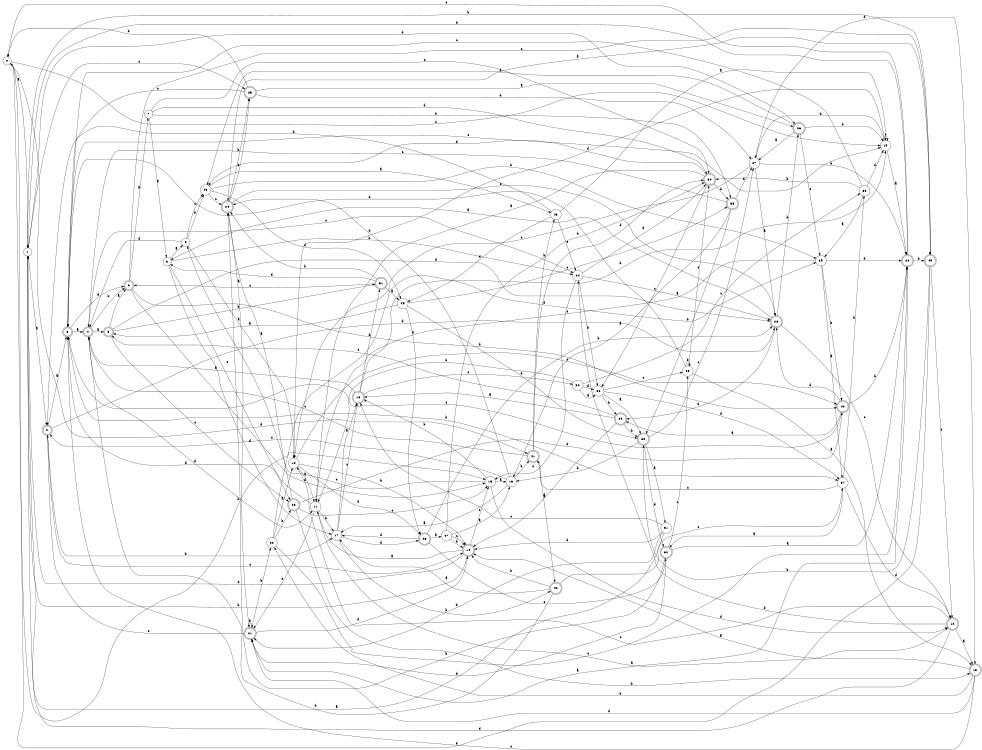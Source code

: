 digraph n42_8 {
__start0 [label="" shape="none"];

rankdir=LR;
size="8,5";

s0 [style="filled", color="black", fillcolor="white" shape="circle", label="0"];
s1 [style="filled", color="black", fillcolor="white" shape="circle", label="1"];
s2 [style="rounded,filled", color="black", fillcolor="white" shape="doublecircle", label="2"];
s3 [style="rounded,filled", color="black", fillcolor="white" shape="doublecircle", label="3"];
s4 [style="rounded,filled", color="black", fillcolor="white" shape="doublecircle", label="4"];
s5 [style="rounded,filled", color="black", fillcolor="white" shape="doublecircle", label="5"];
s6 [style="rounded,filled", color="black", fillcolor="white" shape="doublecircle", label="6"];
s7 [style="filled", color="black", fillcolor="white" shape="circle", label="7"];
s8 [style="filled", color="black", fillcolor="white" shape="circle", label="8"];
s9 [style="filled", color="black", fillcolor="white" shape="circle", label="9"];
s10 [style="filled", color="black", fillcolor="white" shape="circle", label="10"];
s11 [style="filled", color="black", fillcolor="white" shape="circle", label="11"];
s12 [style="rounded,filled", color="black", fillcolor="white" shape="doublecircle", label="12"];
s13 [style="rounded,filled", color="black", fillcolor="white" shape="doublecircle", label="13"];
s14 [style="rounded,filled", color="black", fillcolor="white" shape="doublecircle", label="14"];
s15 [style="filled", color="black", fillcolor="white" shape="circle", label="15"];
s16 [style="filled", color="black", fillcolor="white" shape="circle", label="16"];
s17 [style="filled", color="black", fillcolor="white" shape="circle", label="17"];
s18 [style="rounded,filled", color="black", fillcolor="white" shape="doublecircle", label="18"];
s19 [style="filled", color="black", fillcolor="white" shape="circle", label="19"];
s20 [style="rounded,filled", color="black", fillcolor="white" shape="doublecircle", label="20"];
s21 [style="rounded,filled", color="black", fillcolor="white" shape="doublecircle", label="21"];
s22 [style="filled", color="black", fillcolor="white" shape="circle", label="22"];
s23 [style="rounded,filled", color="black", fillcolor="white" shape="doublecircle", label="23"];
s24 [style="rounded,filled", color="black", fillcolor="white" shape="doublecircle", label="24"];
s25 [style="rounded,filled", color="black", fillcolor="white" shape="doublecircle", label="25"];
s26 [style="rounded,filled", color="black", fillcolor="white" shape="doublecircle", label="26"];
s27 [style="filled", color="black", fillcolor="white" shape="circle", label="27"];
s28 [style="rounded,filled", color="black", fillcolor="white" shape="doublecircle", label="28"];
s29 [style="rounded,filled", color="black", fillcolor="white" shape="doublecircle", label="29"];
s30 [style="rounded,filled", color="black", fillcolor="white" shape="doublecircle", label="30"];
s31 [style="filled", color="black", fillcolor="white" shape="circle", label="31"];
s32 [style="rounded,filled", color="black", fillcolor="white" shape="doublecircle", label="32"];
s33 [style="filled", color="black", fillcolor="white" shape="circle", label="33"];
s34 [style="rounded,filled", color="black", fillcolor="white" shape="doublecircle", label="34"];
s35 [style="rounded,filled", color="black", fillcolor="white" shape="doublecircle", label="35"];
s36 [style="filled", color="black", fillcolor="white" shape="circle", label="36"];
s37 [style="filled", color="black", fillcolor="white" shape="circle", label="37"];
s38 [style="filled", color="black", fillcolor="white" shape="circle", label="38"];
s39 [style="filled", color="black", fillcolor="white" shape="circle", label="39"];
s40 [style="rounded,filled", color="black", fillcolor="white" shape="doublecircle", label="40"];
s41 [style="rounded,filled", color="black", fillcolor="white" shape="doublecircle", label="41"];
s42 [style="rounded,filled", color="black", fillcolor="white" shape="doublecircle", label="42"];
s43 [style="filled", color="black", fillcolor="white" shape="circle", label="43"];
s44 [style="filled", color="black", fillcolor="white" shape="circle", label="44"];
s45 [style="filled", color="black", fillcolor="white" shape="circle", label="45"];
s46 [style="rounded,filled", color="black", fillcolor="white" shape="doublecircle", label="46"];
s47 [style="filled", color="black", fillcolor="white" shape="circle", label="47"];
s48 [style="filled", color="black", fillcolor="white" shape="circle", label="48"];
s49 [style="rounded,filled", color="black", fillcolor="white" shape="doublecircle", label="49"];
s50 [style="filled", color="black", fillcolor="white" shape="circle", label="50"];
s51 [style="rounded,filled", color="black", fillcolor="white" shape="doublecircle", label="51"];
s0 -> s1 [label="a"];
s0 -> s15 [label="b"];
s0 -> s19 [label="c"];
s0 -> s41 [label="d"];
s1 -> s2 [label="a"];
s1 -> s49 [label="b"];
s1 -> s25 [label="c"];
s1 -> s26 [label="d"];
s2 -> s3 [label="a"];
s2 -> s17 [label="b"];
s2 -> s14 [label="c"];
s2 -> s28 [label="d"];
s3 -> s4 [label="a"];
s3 -> s37 [label="b"];
s3 -> s19 [label="c"];
s3 -> s6 [label="d"];
s4 -> s5 [label="a"];
s4 -> s6 [label="b"];
s4 -> s44 [label="c"];
s4 -> s11 [label="d"];
s5 -> s6 [label="a"];
s5 -> s51 [label="b"];
s5 -> s23 [label="c"];
s5 -> s28 [label="d"];
s6 -> s7 [label="a"];
s6 -> s40 [label="b"];
s6 -> s49 [label="c"];
s6 -> s15 [label="d"];
s7 -> s8 [label="a"];
s7 -> s35 [label="b"];
s7 -> s34 [label="c"];
s7 -> s34 [label="d"];
s8 -> s9 [label="a"];
s8 -> s44 [label="b"];
s8 -> s23 [label="c"];
s8 -> s17 [label="d"];
s9 -> s10 [label="a"];
s9 -> s48 [label="b"];
s9 -> s48 [label="c"];
s9 -> s4 [label="d"];
s10 -> s11 [label="a"];
s10 -> s14 [label="b"];
s10 -> s40 [label="c"];
s10 -> s46 [label="d"];
s11 -> s12 [label="a"];
s11 -> s17 [label="b"];
s11 -> s21 [label="c"];
s11 -> s3 [label="d"];
s12 -> s13 [label="a"];
s12 -> s44 [label="b"];
s12 -> s10 [label="c"];
s12 -> s1 [label="d"];
s13 -> s14 [label="a"];
s13 -> s22 [label="b"];
s13 -> s3 [label="c"];
s13 -> s21 [label="d"];
s14 -> s11 [label="a"];
s14 -> s1 [label="b"];
s14 -> s15 [label="c"];
s14 -> s1 [label="d"];
s15 -> s16 [label="a"];
s15 -> s18 [label="b"];
s15 -> s9 [label="c"];
s15 -> s12 [label="d"];
s16 -> s17 [label="a"];
s16 -> s41 [label="b"];
s16 -> s2 [label="c"];
s16 -> s24 [label="d"];
s17 -> s18 [label="a"];
s17 -> s42 [label="b"];
s17 -> s18 [label="c"];
s17 -> s46 [label="d"];
s18 -> s4 [label="a"];
s18 -> s19 [label="b"];
s18 -> s50 [label="c"];
s18 -> s51 [label="d"];
s19 -> s20 [label="a"];
s19 -> s27 [label="b"];
s19 -> s19 [label="c"];
s19 -> s10 [label="d"];
s20 -> s21 [label="a"];
s20 -> s49 [label="b"];
s20 -> s0 [label="c"];
s20 -> s1 [label="d"];
s21 -> s21 [label="a"];
s21 -> s22 [label="b"];
s21 -> s2 [label="c"];
s21 -> s14 [label="d"];
s22 -> s10 [label="a"];
s22 -> s23 [label="b"];
s22 -> s20 [label="c"];
s22 -> s39 [label="d"];
s23 -> s24 [label="a"];
s23 -> s13 [label="b"];
s23 -> s15 [label="c"];
s23 -> s40 [label="d"];
s24 -> s21 [label="a"];
s24 -> s25 [label="b"];
s24 -> s28 [label="c"];
s24 -> s25 [label="d"];
s25 -> s26 [label="a"];
s25 -> s0 [label="b"];
s25 -> s3 [label="c"];
s25 -> s27 [label="d"];
s26 -> s27 [label="a"];
s26 -> s19 [label="b"];
s26 -> s39 [label="c"];
s26 -> s48 [label="d"];
s27 -> s28 [label="a"];
s27 -> s20 [label="b"];
s27 -> s10 [label="c"];
s27 -> s13 [label="d"];
s28 -> s8 [label="a"];
s28 -> s26 [label="b"];
s28 -> s12 [label="c"];
s28 -> s29 [label="d"];
s29 -> s18 [label="a"];
s29 -> s30 [label="b"];
s29 -> s5 [label="c"];
s29 -> s14 [label="d"];
s30 -> s31 [label="a"];
s30 -> s16 [label="b"];
s30 -> s27 [label="c"];
s30 -> s32 [label="d"];
s31 -> s1 [label="a"];
s31 -> s21 [label="b"];
s31 -> s18 [label="c"];
s31 -> s14 [label="d"];
s32 -> s20 [label="a"];
s32 -> s24 [label="b"];
s32 -> s33 [label="c"];
s32 -> s21 [label="d"];
s33 -> s13 [label="a"];
s33 -> s33 [label="b"];
s33 -> s34 [label="c"];
s33 -> s3 [label="d"];
s34 -> s11 [label="a"];
s34 -> s35 [label="b"];
s34 -> s36 [label="c"];
s34 -> s48 [label="d"];
s35 -> s16 [label="a"];
s35 -> s30 [label="b"];
s35 -> s4 [label="c"];
s35 -> s27 [label="d"];
s36 -> s30 [label="a"];
s36 -> s29 [label="b"];
s36 -> s33 [label="c"];
s36 -> s37 [label="d"];
s37 -> s32 [label="a"];
s37 -> s38 [label="b"];
s37 -> s41 [label="c"];
s37 -> s12 [label="d"];
s38 -> s39 [label="a"];
s38 -> s34 [label="b"];
s38 -> s3 [label="c"];
s38 -> s19 [label="d"];
s39 -> s37 [label="a"];
s39 -> s40 [label="b"];
s39 -> s11 [label="c"];
s39 -> s20 [label="d"];
s40 -> s29 [label="a"];
s40 -> s20 [label="b"];
s40 -> s3 [label="c"];
s40 -> s28 [label="d"];
s41 -> s42 [label="a"];
s41 -> s43 [label="b"];
s41 -> s4 [label="c"];
s41 -> s34 [label="d"];
s42 -> s17 [label="a"];
s42 -> s14 [label="b"];
s42 -> s37 [label="c"];
s42 -> s4 [label="d"];
s43 -> s19 [label="a"];
s43 -> s2 [label="b"];
s43 -> s44 [label="c"];
s43 -> s45 [label="d"];
s44 -> s28 [label="a"];
s44 -> s36 [label="b"];
s44 -> s15 [label="c"];
s44 -> s34 [label="d"];
s45 -> s5 [label="a"];
s45 -> s46 [label="b"];
s45 -> s35 [label="c"];
s45 -> s30 [label="d"];
s46 -> s47 [label="a"];
s46 -> s28 [label="b"];
s46 -> s32 [label="c"];
s46 -> s17 [label="d"];
s47 -> s16 [label="a"];
s47 -> s34 [label="b"];
s47 -> s14 [label="c"];
s47 -> s14 [label="d"];
s48 -> s43 [label="a"];
s48 -> s39 [label="b"];
s48 -> s24 [label="c"];
s48 -> s45 [label="d"];
s49 -> s24 [label="a"];
s49 -> s30 [label="b"];
s49 -> s12 [label="c"];
s49 -> s0 [label="d"];
s50 -> s36 [label="a"];
s50 -> s11 [label="b"];
s50 -> s38 [label="c"];
s50 -> s36 [label="d"];
s51 -> s45 [label="a"];
s51 -> s24 [label="b"];
s51 -> s6 [label="c"];
s51 -> s8 [label="d"];

}
